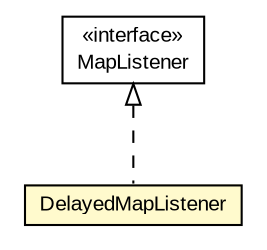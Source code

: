 #!/usr/local/bin/dot
#
# Class diagram 
# Generated by UMLGraph version R5_6-24-gf6e263 (http://www.umlgraph.org/)
#

digraph G {
	edge [fontname="arial",fontsize=10,labelfontname="arial",labelfontsize=10];
	node [fontname="arial",fontsize=10,shape=plaintext];
	nodesep=0.25;
	ranksep=0.5;
	// org.osmdroid.events.DelayedMapListener
	c13964 [label=<<table title="org.osmdroid.events.DelayedMapListener" border="0" cellborder="1" cellspacing="0" cellpadding="2" port="p" bgcolor="lemonChiffon" href="./DelayedMapListener.html">
		<tr><td><table border="0" cellspacing="0" cellpadding="1">
<tr><td align="center" balign="center"> DelayedMapListener </td></tr>
		</table></td></tr>
		</table>>, URL="./DelayedMapListener.html", fontname="arial", fontcolor="black", fontsize=10.0];
	// org.osmdroid.events.MapListener
	c13968 [label=<<table title="org.osmdroid.events.MapListener" border="0" cellborder="1" cellspacing="0" cellpadding="2" port="p" href="./MapListener.html">
		<tr><td><table border="0" cellspacing="0" cellpadding="1">
<tr><td align="center" balign="center"> &#171;interface&#187; </td></tr>
<tr><td align="center" balign="center"> MapListener </td></tr>
		</table></td></tr>
		</table>>, URL="./MapListener.html", fontname="arial", fontcolor="black", fontsize=10.0];
	//org.osmdroid.events.DelayedMapListener implements org.osmdroid.events.MapListener
	c13968:p -> c13964:p [dir=back,arrowtail=empty,style=dashed];
}

